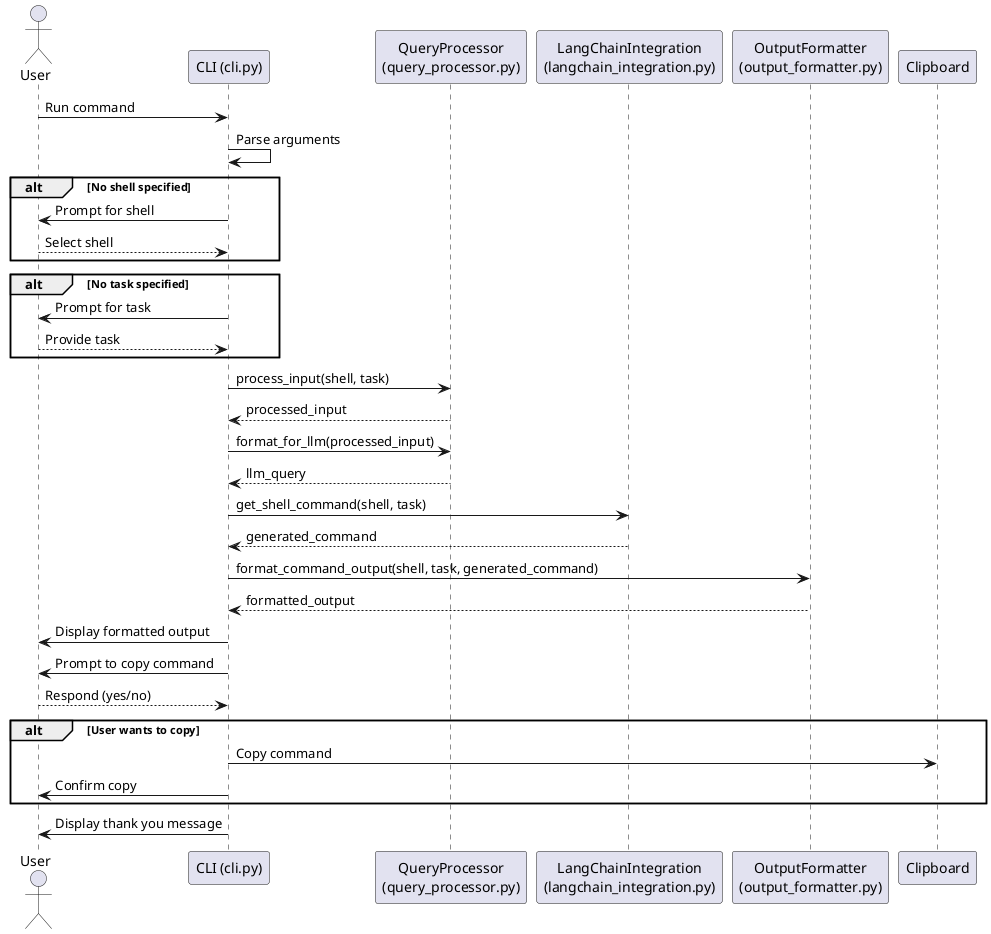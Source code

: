 @startuml
actor User
participant "CLI (cli.py)" as CLI
participant "QueryProcessor\n(query_processor.py)" as QueryProcessor
participant "LangChainIntegration\n(langchain_integration.py)" as LangChain
participant "OutputFormatter\n(output_formatter.py)" as OutputFormatter
participant "Clipboard" as Clipboard

User -> CLI: Run command
CLI -> CLI: Parse arguments
alt No shell specified
    CLI -> User: Prompt for shell
    User --> CLI: Select shell
end
alt No task specified
    CLI -> User: Prompt for task
    User --> CLI: Provide task
end

CLI -> QueryProcessor: process_input(shell, task)
QueryProcessor --> CLI: processed_input

CLI -> QueryProcessor: format_for_llm(processed_input)
QueryProcessor --> CLI: llm_query

CLI -> LangChain: get_shell_command(shell, task)
LangChain --> CLI: generated_command

CLI -> OutputFormatter: format_command_output(shell, task, generated_command)
OutputFormatter --> CLI: formatted_output

CLI -> User: Display formatted output
CLI -> User: Prompt to copy command
User --> CLI: Respond (yes/no)

alt User wants to copy
    CLI -> Clipboard: Copy command
    CLI -> User: Confirm copy
end

CLI -> User: Display thank you message

@enduml
